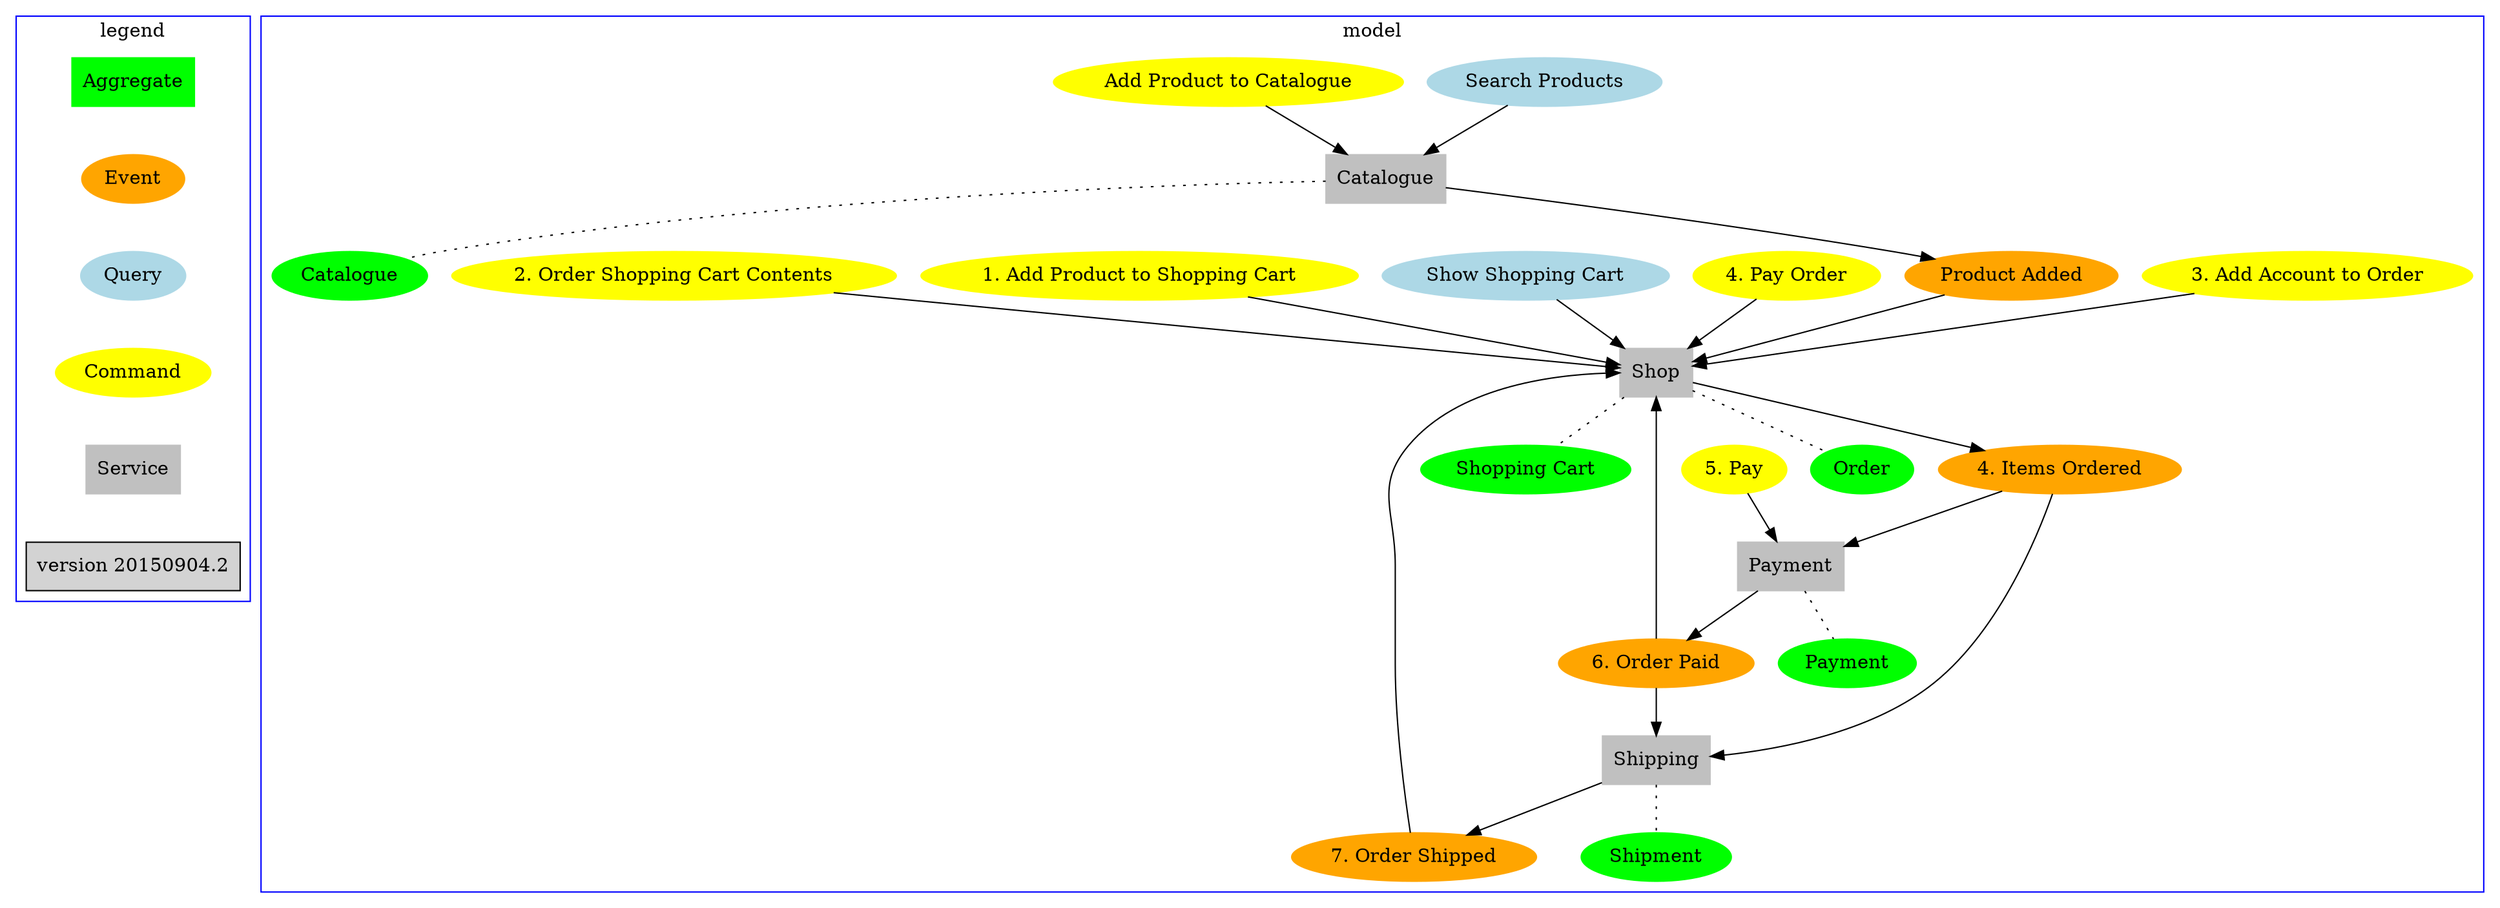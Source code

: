 digraph G {
# Legend
	subgraph cluster_legend {
		node [ style=filled ];
		Aggregate [ color=green,shape=box ];
		Event [ color=orange ];
		Query [ color=lightblue ];
		Command [ color=yellow ];
		Service [ color=grey, shape=box ];
		Version [ label="version 20150904.2", shape=box ];
		edge[style=invis];
		Aggregate -> Event -> Query -> Command -> Service -> Version;
		label="legend";
		color=blue;
	}

	subgraph cluster_model {
	# Aggregates
		node [color=green, style=filled, shape=oval];
		ACat [ label=Catalogue ];
		ACart [ label="Shopping Cart" ];
		AShip [ label=Shipment ];
		//AInv [ label=Inventory ];
		APayment [ label=Payment ];
		AOrder [ label=Order ]

	# Services
		node [color=grey, style=filled, shape=box];
		SCat [ label=Catalogue ];
		SCart [ label="Shop" ];
		SShip [ label=Shipping ];
		//AInv [ label=Inventory ];
		SPayment [ label=Payment ];


	# Events
		node [color=orange, style=filled, shape=oval];
		//E2 [ label="Item added to Shopping Cart" ];
		E3 [ label="4. Items Ordered" ];
		//E4 [ label="Shipping Address provided" ];
		//E8 [ label="Items reserved" ];
		//E9 [ label="Inventory changed" ];
		//E10 [ label="Items not in stock" ];
		E12 [ label="6. Order Paid" ];
		E13 [ label="Product Added"];
		E14 [ label="7. Order Shipped"];
		

	# Queries
		node [color=lightblue, style=filled, shape=oval];
		Q1 [ label="Search Products" ];
		//Q2 [ label="Show Product Details" ];
		Q3 [ label="Show Shopping Cart" ];
		//Q4 [ label="Show Delivery Time" ];
		

	# Commands
		node [color=yellow, style=filled, shape=oval];
		C1 [ label="1. Add Product to Shopping Cart" ];
		C2 [ label="2. Order Shopping Cart Contents" ];
		C12 [ label="3. Add Account to Order" ];
		//C3 [ label="Set Shipping Address" ];
		C4 [ label="4. Pay Order" ];
		C6 [ label="5. Pay" ];

		
		C5 [ label="Add Product to Catalogue" ];
		
		
	# Commands and Queries to Aggregates
		{ Q1 } -> SCat;
		{ Q3, C1, C2 } -> SCart;
		//{ C3, Q4 } -> AShip;
		{ C4 } -> SCart;
		{ C5 } -> SCat;
		{ C6 } -> SPayment;
			C12 -> SCart;
 



	# Events to Aggregates
		//E2 -> { };
		//E4 -> { };
		//E8 -> { ACart };
		//E9 -> { ACat };
		//E10 -> { ACart };
		E3 -> { SPayment, SShip };
		E12 -> { SCart, SShip };
		{ E13, E14 } -> { SCart };
		
	# Aggregates generate events
		SCat -> { E13 };
		SCart -> { E3 };
		SShip -> { E14 };
		//AInv -> { E8, E9, E10 };
		SPayment -> { E12 };

	# Services to Aggregates
	edge [ dir=none, style=dotted ];
	SCat -> ACat;
	SCart -> ACart;
	SCart -> AOrder;
	SShip -> AShip;
	SPayment -> APayment;

		label="model";
		color=blue;


	}
}

